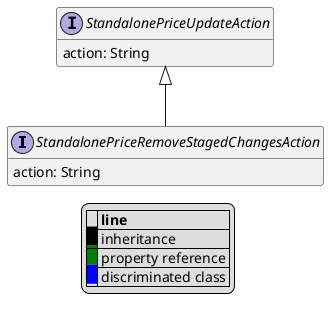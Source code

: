 @startuml

hide empty fields
hide empty methods
legend
|= |= line |
|<back:black>   </back>| inheritance |
|<back:green>   </back>| property reference |
|<back:blue>   </back>| discriminated class |
endlegend
interface StandalonePriceRemoveStagedChangesAction [[StandalonePriceRemoveStagedChangesAction.svg]] extends StandalonePriceUpdateAction {
    action: String
}
interface StandalonePriceUpdateAction [[StandalonePriceUpdateAction.svg]]  {
    action: String
}





@enduml

